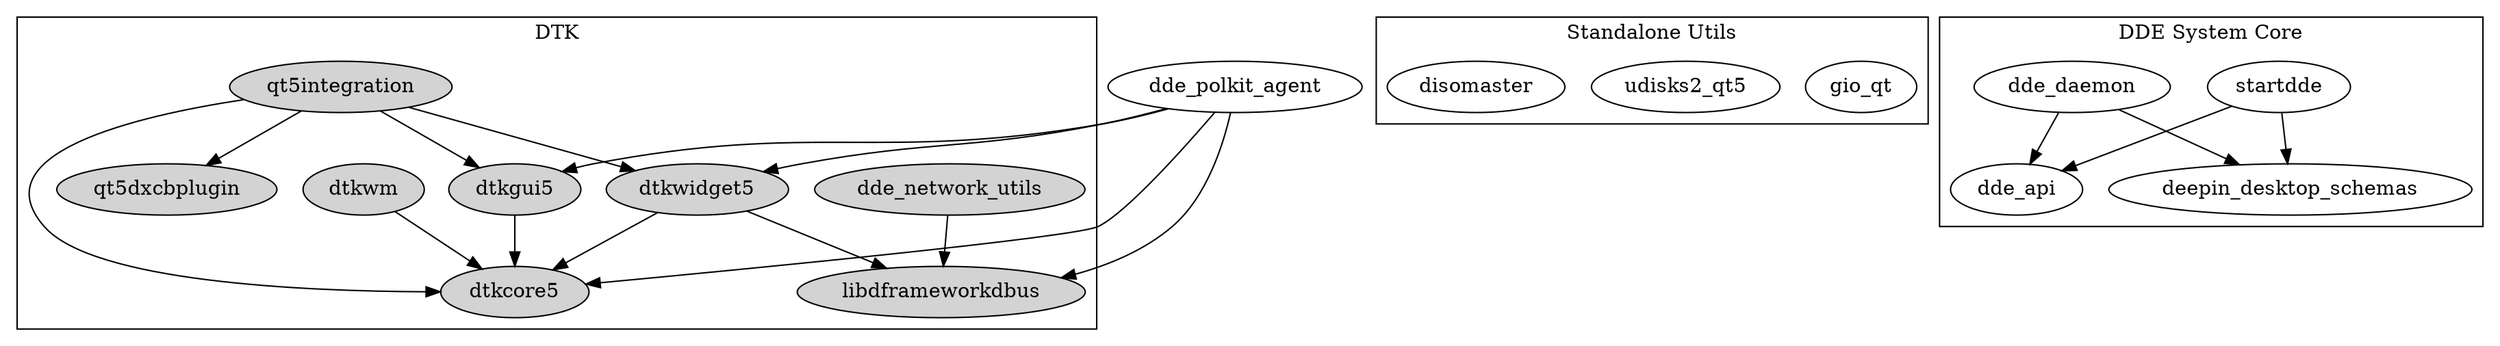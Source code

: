 digraph G {
// Released under CC-0 License (Public Domain)

//     compound=true;
    
    subgraph cluster_dtk_tier_1 {
        node [style=filled];

        dtkwidget5 -> dtkcore5;
        dtkgui5 -> dtkcore5;
        qt5integration -> dtkwidget5;
        qt5integration -> dtkgui5;
        qt5integration -> qt5dxcbplugin;
        qt5integration -> dtkcore5;
        dtkwidget5 -> libdframeworkdbus;
        dde_network_utils -> libdframeworkdbus;
        dtkwm -> dtkcore5;
        
        label = "DTK";
    }
    
    subgraph cluster_utils_tier_1 {
        gio_qt;
        udisks2_qt5;
        disomaster;
        
        label = "Standalone Utils";
    }
    
    subgraph cluster_syscore_tier_1 {
        startdde -> dde_api;
        startdde -> deepin_desktop_schemas;
        dde_daemon -> dde_api;
        dde_daemon -> deepin_desktop_schemas;
        
        label = "DDE System Core";
    }
    
    dde_polkit_agent -> libdframeworkdbus
    dde_polkit_agent -> dtkcore5
    dde_polkit_agent -> dtkgui5
    dde_polkit_agent -> dtkwidget5
//     dde_file_manager -> dtkwidget5 [lhead=cluster_dtk_tier_1];
//     dde_file_manager -> udisks2_qt5 [lhead=cluster_utils_tier_1];
//     dde_control_center -> dtkwidget5;
//     dde_control_center -> dde_network_utils;
//     dde_control_center -> dde_api;
}
